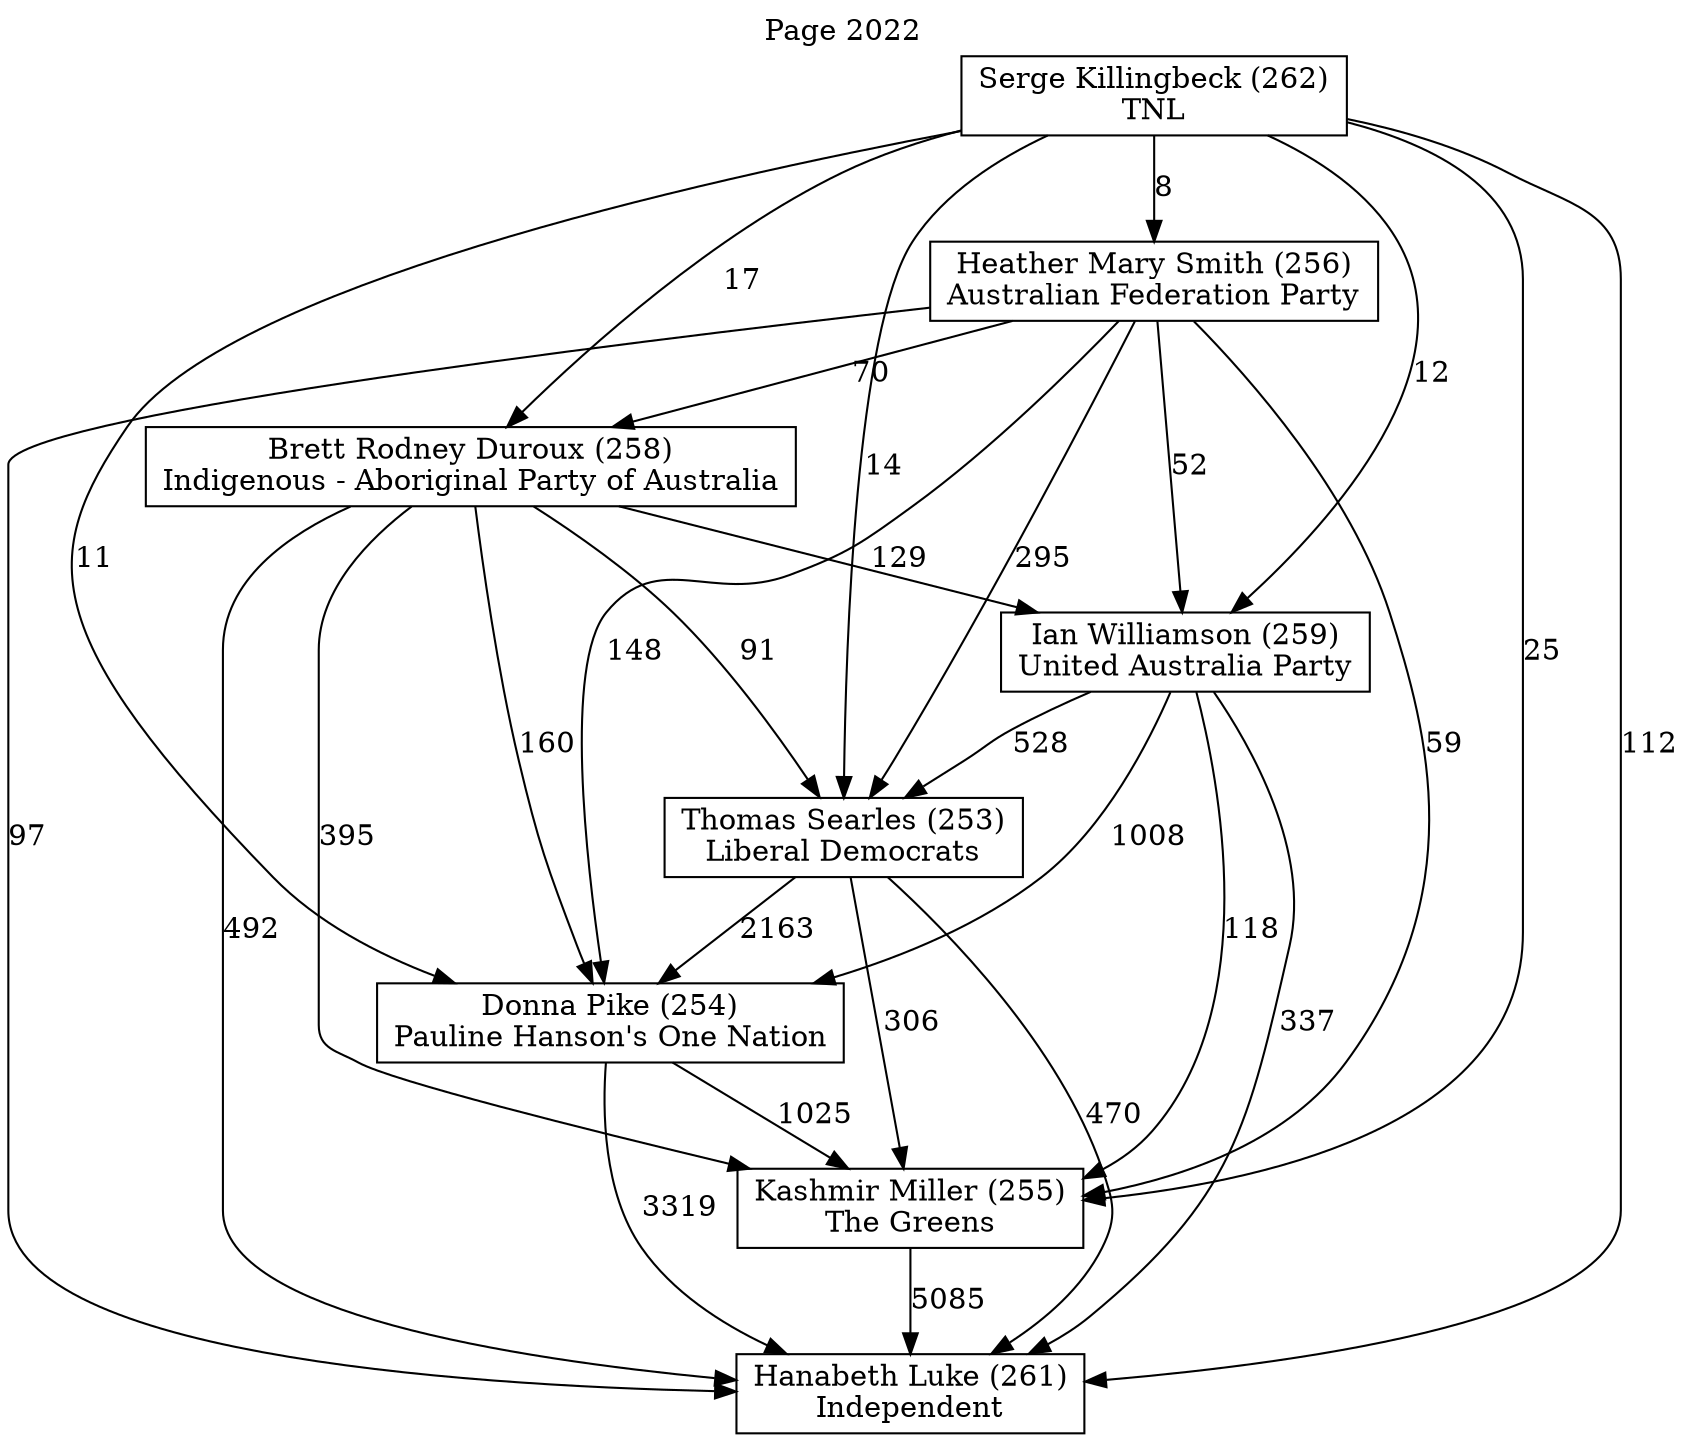 // House preference flow
digraph "Hanabeth Luke (261)_Page_2022" {
	graph [label="Page 2022" labelloc=t mclimit=10]
	node [shape=box]
	"Heather Mary Smith (256)" [label="Heather Mary Smith (256)
Australian Federation Party"]
	"Kashmir Miller (255)" [label="Kashmir Miller (255)
The Greens"]
	"Donna Pike (254)" [label="Donna Pike (254)
Pauline Hanson's One Nation"]
	"Thomas Searles (253)" [label="Thomas Searles (253)
Liberal Democrats"]
	"Brett Rodney Duroux (258)" [label="Brett Rodney Duroux (258)
Indigenous - Aboriginal Party of Australia"]
	"Ian Williamson (259)" [label="Ian Williamson (259)
United Australia Party"]
	"Hanabeth Luke (261)" [label="Hanabeth Luke (261)
Independent"]
	"Serge Killingbeck (262)" [label="Serge Killingbeck (262)
TNL"]
	"Heather Mary Smith (256)" -> "Hanabeth Luke (261)" [label=97]
	"Brett Rodney Duroux (258)" -> "Thomas Searles (253)" [label=91]
	"Serge Killingbeck (262)" -> "Kashmir Miller (255)" [label=25]
	"Ian Williamson (259)" -> "Thomas Searles (253)" [label=528]
	"Thomas Searles (253)" -> "Hanabeth Luke (261)" [label=470]
	"Serge Killingbeck (262)" -> "Ian Williamson (259)" [label=12]
	"Thomas Searles (253)" -> "Donna Pike (254)" [label=2163]
	"Ian Williamson (259)" -> "Hanabeth Luke (261)" [label=337]
	"Serge Killingbeck (262)" -> "Brett Rodney Duroux (258)" [label=17]
	"Serge Killingbeck (262)" -> "Heather Mary Smith (256)" [label=8]
	"Donna Pike (254)" -> "Hanabeth Luke (261)" [label=3319]
	"Serge Killingbeck (262)" -> "Hanabeth Luke (261)" [label=112]
	"Serge Killingbeck (262)" -> "Donna Pike (254)" [label=11]
	"Heather Mary Smith (256)" -> "Ian Williamson (259)" [label=52]
	"Brett Rodney Duroux (258)" -> "Ian Williamson (259)" [label=129]
	"Ian Williamson (259)" -> "Kashmir Miller (255)" [label=118]
	"Serge Killingbeck (262)" -> "Thomas Searles (253)" [label=14]
	"Brett Rodney Duroux (258)" -> "Donna Pike (254)" [label=160]
	"Heather Mary Smith (256)" -> "Thomas Searles (253)" [label=295]
	"Thomas Searles (253)" -> "Kashmir Miller (255)" [label=306]
	"Donna Pike (254)" -> "Kashmir Miller (255)" [label=1025]
	"Heather Mary Smith (256)" -> "Brett Rodney Duroux (258)" [label=70]
	"Ian Williamson (259)" -> "Donna Pike (254)" [label=1008]
	"Brett Rodney Duroux (258)" -> "Hanabeth Luke (261)" [label=492]
	"Kashmir Miller (255)" -> "Hanabeth Luke (261)" [label=5085]
	"Brett Rodney Duroux (258)" -> "Kashmir Miller (255)" [label=395]
	"Heather Mary Smith (256)" -> "Kashmir Miller (255)" [label=59]
	"Heather Mary Smith (256)" -> "Donna Pike (254)" [label=148]
}
